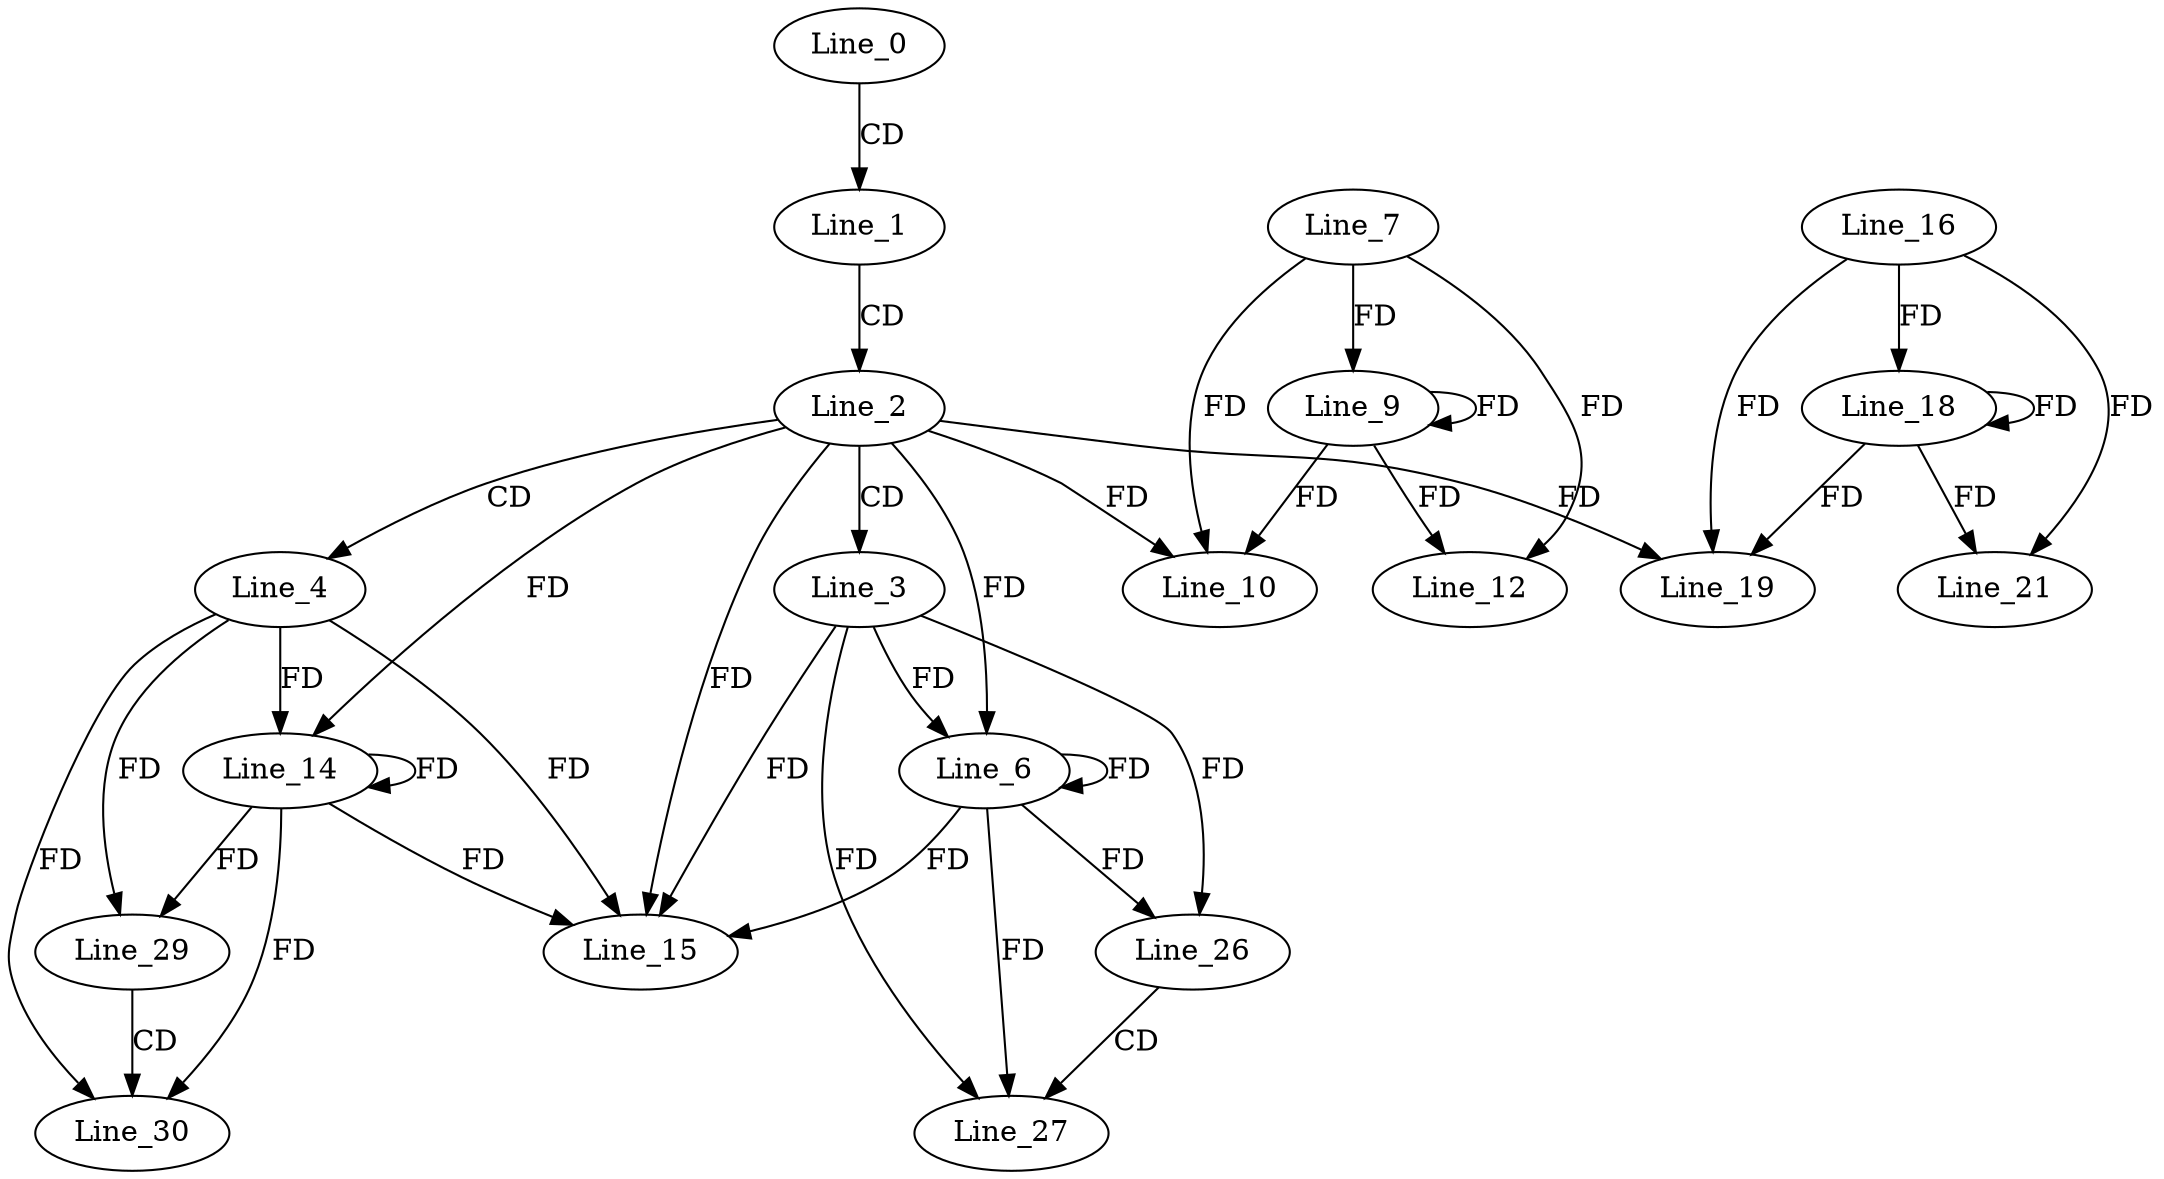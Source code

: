 digraph G {
  Line_0;
  Line_1;
  Line_2;
  Line_3;
  Line_4;
  Line_6;
  Line_6;
  Line_6;
  Line_7;
  Line_9;
  Line_10;
  Line_12;
  Line_14;
  Line_14;
  Line_14;
  Line_15;
  Line_16;
  Line_18;
  Line_19;
  Line_21;
  Line_26;
  Line_27;
  Line_29;
  Line_30;
  Line_0 -> Line_1 [ label="CD" ];
  Line_1 -> Line_2 [ label="CD" ];
  Line_2 -> Line_3 [ label="CD" ];
  Line_2 -> Line_4 [ label="CD" ];
  Line_3 -> Line_6 [ label="FD" ];
  Line_6 -> Line_6 [ label="FD" ];
  Line_2 -> Line_6 [ label="FD" ];
  Line_7 -> Line_9 [ label="FD" ];
  Line_9 -> Line_9 [ label="FD" ];
  Line_2 -> Line_10 [ label="FD" ];
  Line_7 -> Line_10 [ label="FD" ];
  Line_9 -> Line_10 [ label="FD" ];
  Line_7 -> Line_12 [ label="FD" ];
  Line_9 -> Line_12 [ label="FD" ];
  Line_4 -> Line_14 [ label="FD" ];
  Line_14 -> Line_14 [ label="FD" ];
  Line_2 -> Line_14 [ label="FD" ];
  Line_3 -> Line_15 [ label="FD" ];
  Line_6 -> Line_15 [ label="FD" ];
  Line_2 -> Line_15 [ label="FD" ];
  Line_4 -> Line_15 [ label="FD" ];
  Line_14 -> Line_15 [ label="FD" ];
  Line_16 -> Line_18 [ label="FD" ];
  Line_18 -> Line_18 [ label="FD" ];
  Line_16 -> Line_19 [ label="FD" ];
  Line_18 -> Line_19 [ label="FD" ];
  Line_2 -> Line_19 [ label="FD" ];
  Line_16 -> Line_21 [ label="FD" ];
  Line_18 -> Line_21 [ label="FD" ];
  Line_3 -> Line_26 [ label="FD" ];
  Line_6 -> Line_26 [ label="FD" ];
  Line_26 -> Line_27 [ label="CD" ];
  Line_3 -> Line_27 [ label="FD" ];
  Line_6 -> Line_27 [ label="FD" ];
  Line_4 -> Line_29 [ label="FD" ];
  Line_14 -> Line_29 [ label="FD" ];
  Line_29 -> Line_30 [ label="CD" ];
  Line_4 -> Line_30 [ label="FD" ];
  Line_14 -> Line_30 [ label="FD" ];
}
